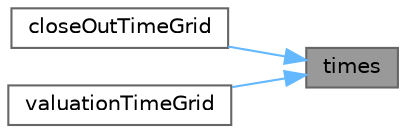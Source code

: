 digraph "times"
{
 // INTERACTIVE_SVG=YES
 // LATEX_PDF_SIZE
  bgcolor="transparent";
  edge [fontname=Helvetica,fontsize=10,labelfontname=Helvetica,labelfontsize=10];
  node [fontname=Helvetica,fontsize=10,shape=box,height=0.2,width=0.4];
  rankdir="RL";
  Node1 [label="times",height=0.2,width=0.4,color="gray40", fillcolor="grey60", style="filled", fontcolor="black",tooltip="Returns the times from Settings::instance().evaluationDate to each Date using the day counter."];
  Node1 -> Node2 [dir="back",color="steelblue1",style="solid"];
  Node2 [label="closeOutTimeGrid",height=0.2,width=0.4,color="grey40", fillcolor="white", style="filled",URL="$classore_1_1data_1_1_date_grid.html#a3660f70000efffcd09edc1825883b413",tooltip="Returns the time grid associated with the vector of close-out times (plus t=0)"];
  Node1 -> Node3 [dir="back",color="steelblue1",style="solid"];
  Node3 [label="valuationTimeGrid",height=0.2,width=0.4,color="grey40", fillcolor="white", style="filled",URL="$classore_1_1data_1_1_date_grid.html#aa974e1cda767e07610aa46b4da0b1b44",tooltip="Returns the time grid associated with the vector of valuation times (plus t=0)"];
}

